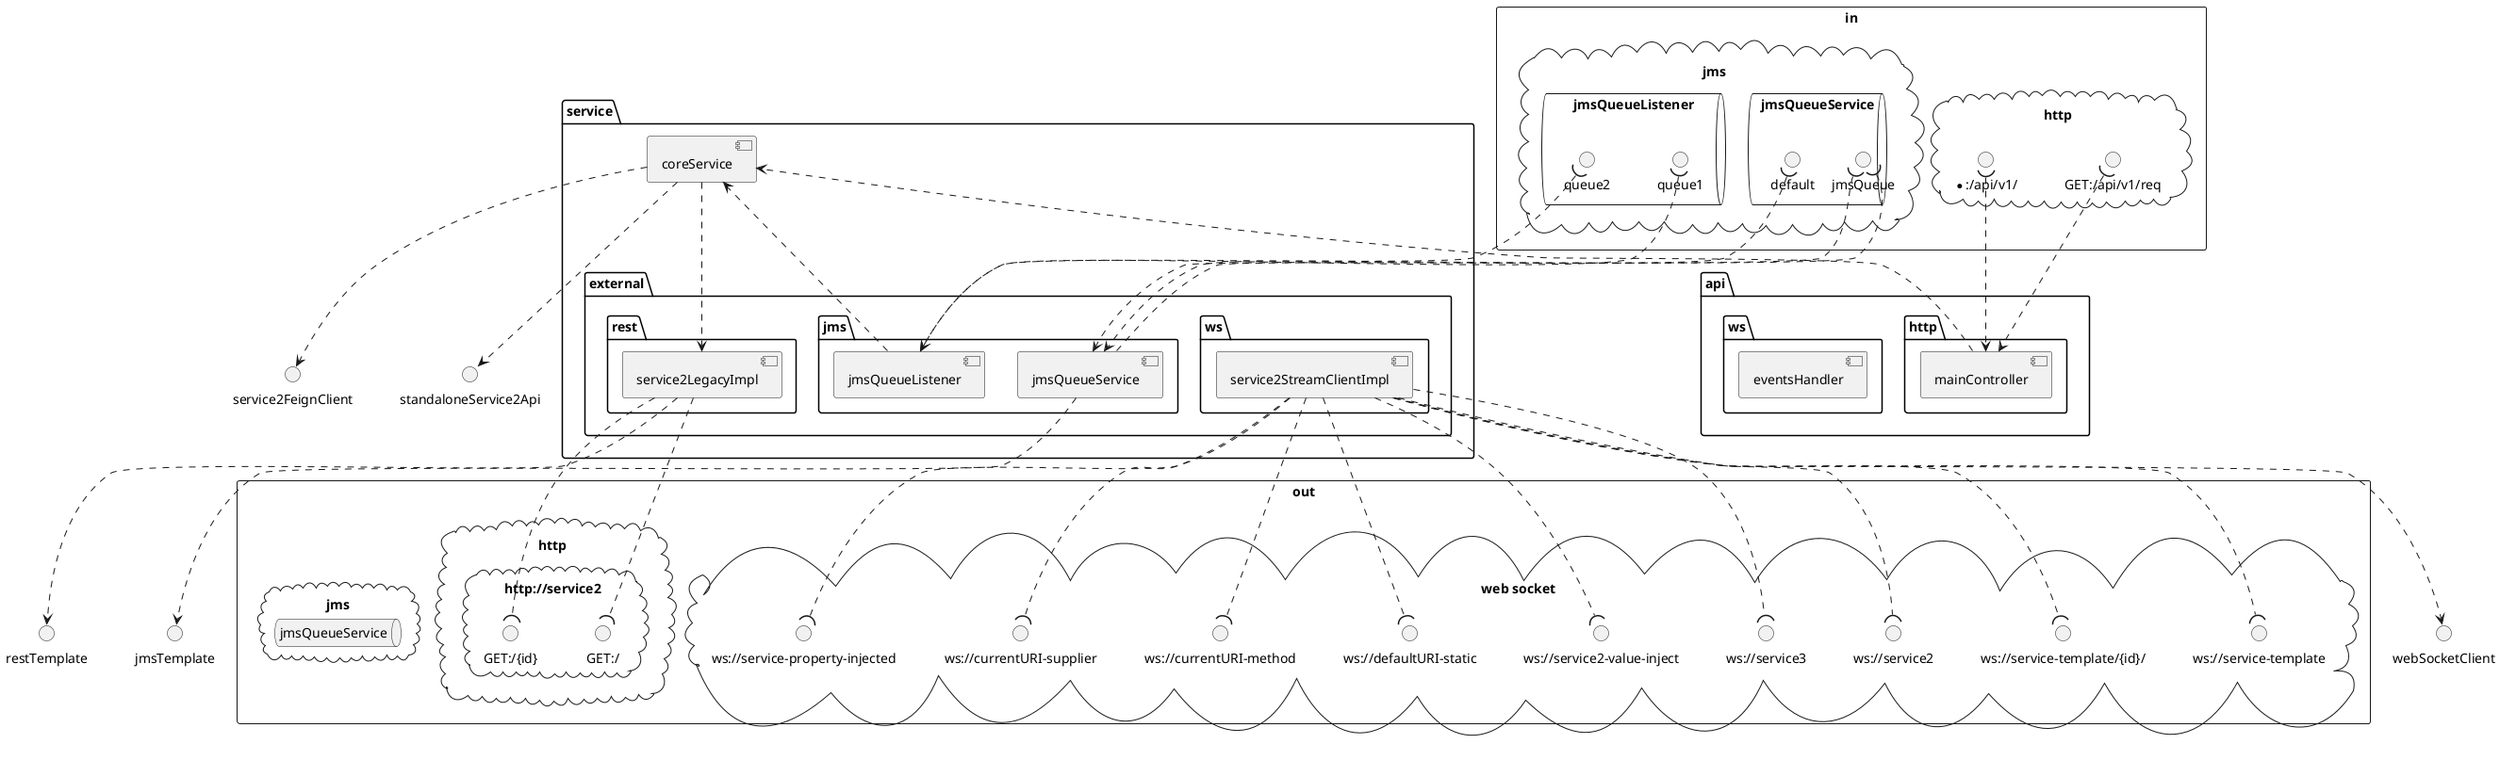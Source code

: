 @startuml
package "api" as api {
  package "http" as api.http {
    [mainController] as mainController
  }
  package "ws" as api.ws {
    [eventsHandler] as eventsHandler
  }
}
package "service" as service {
  [coreService] as coreService
  package "external" as service.external {
    package "jms" as service.external.jms {
      [jmsQueueListener] as jmsQueueListener
      [jmsQueueService] as jmsQueueService
    }
    package "rest" as service.external.rest {
      [service2LegacyImpl] as service2LegacyImpl
    }
    package "ws" as service.external.ws {
      [service2StreamClientImpl] as service2StreamClientImpl
    }
  }
}
mainController ..> coreService
coreService ..> service2FeignClient
coreService ..> service2LegacyImpl
coreService ..> standaloneService2Api
jmsQueueListener ..> coreService
jmsQueueService ..> jmsTemplate
service2LegacyImpl ..> restTemplate
service2StreamClientImpl ..> webSocketClient
rectangle "in" as in {
  cloud "http" as in.http {
    interface "GET:/api/v1/req" as in.http.GET..api.v1.req
    in.http.GET..api.v1.req )..> mainController
    interface "*:/api/v1/" as in.http...api.v1.
    in.http...api.v1. )..> mainController
  }
  cloud "jms" as in.jms {
    queue "jmsQueueService" as in.jmsQueueService {
      interface "jmsQueue" as jmsQueueService.in.out.jms.jmsQueue
      jmsQueueService.in.out.jms.jmsQueue )..> jmsQueueService
      interface "default" as jmsQueueService.in.jms.default
      jmsQueueService.in.jms.default )..> jmsQueueService
    }
    queue "jmsQueueListener" as in.jmsQueueListener {
      interface "queue1" as jmsQueueListener.in.jms.queue1
      jmsQueueListener.in.jms.queue1 )..> jmsQueueListener
      interface "queue2" as jmsQueueListener.in.jms.queue2
      jmsQueueListener.in.jms.queue2 )..> jmsQueueListener
    }
  }
}
rectangle "out" as out {
  cloud "http" as out.http {
    cloud "http://service2" as out.http...service2 {
      interface "GET:/{id}" as http...service2.out.http.GET..id
      service2LegacyImpl ..( http...service2.out.http.GET..id
      interface "GET:/" as http...service2.out.http.GET..
      service2LegacyImpl ..( http...service2.out.http.GET..
    }
  }
  cloud "web socket" as out.websocket {
    interface "ws://service-template" as out.ws.ws...service.template
    service2StreamClientImpl ..( out.ws.ws...service.template
    interface "ws://service-template/{id}/" as out.ws.ws...service.template.id.
    service2StreamClientImpl ..( out.ws.ws...service.template.id.
    interface "ws://service2" as out.ws.ws...service2
    service2StreamClientImpl ..( out.ws.ws...service2
    interface "ws://service3" as out.ws.ws...service3
    service2StreamClientImpl ..( out.ws.ws...service3
    interface "ws://service2-value-inject" as out.ws.ws...service2.value.inject
    service2StreamClientImpl ..( out.ws.ws...service2.value.inject
    interface "ws://defaultURI-static" as out.ws.ws...defaultURI.static
    service2StreamClientImpl ..( out.ws.ws...defaultURI.static
    interface "ws://currentURI-method" as out.ws.ws...currentURI.method
    service2StreamClientImpl ..( out.ws.ws...currentURI.method
    interface "ws://currentURI-supplier" as out.ws.ws...currentURI.supplier
    service2StreamClientImpl ..( out.ws.ws...currentURI.supplier
    interface "ws://service-property-injected" as out.ws.ws...service.property.injected
    service2StreamClientImpl ..( out.ws.ws...service.property.injected
  }
  cloud "jms" as out.jms {
    queue "jmsQueueService" as out.jmsQueueService {
      jmsQueueService ..( jmsQueueService.in.out.jms.jmsQueue
    }
  }
}
@enduml
